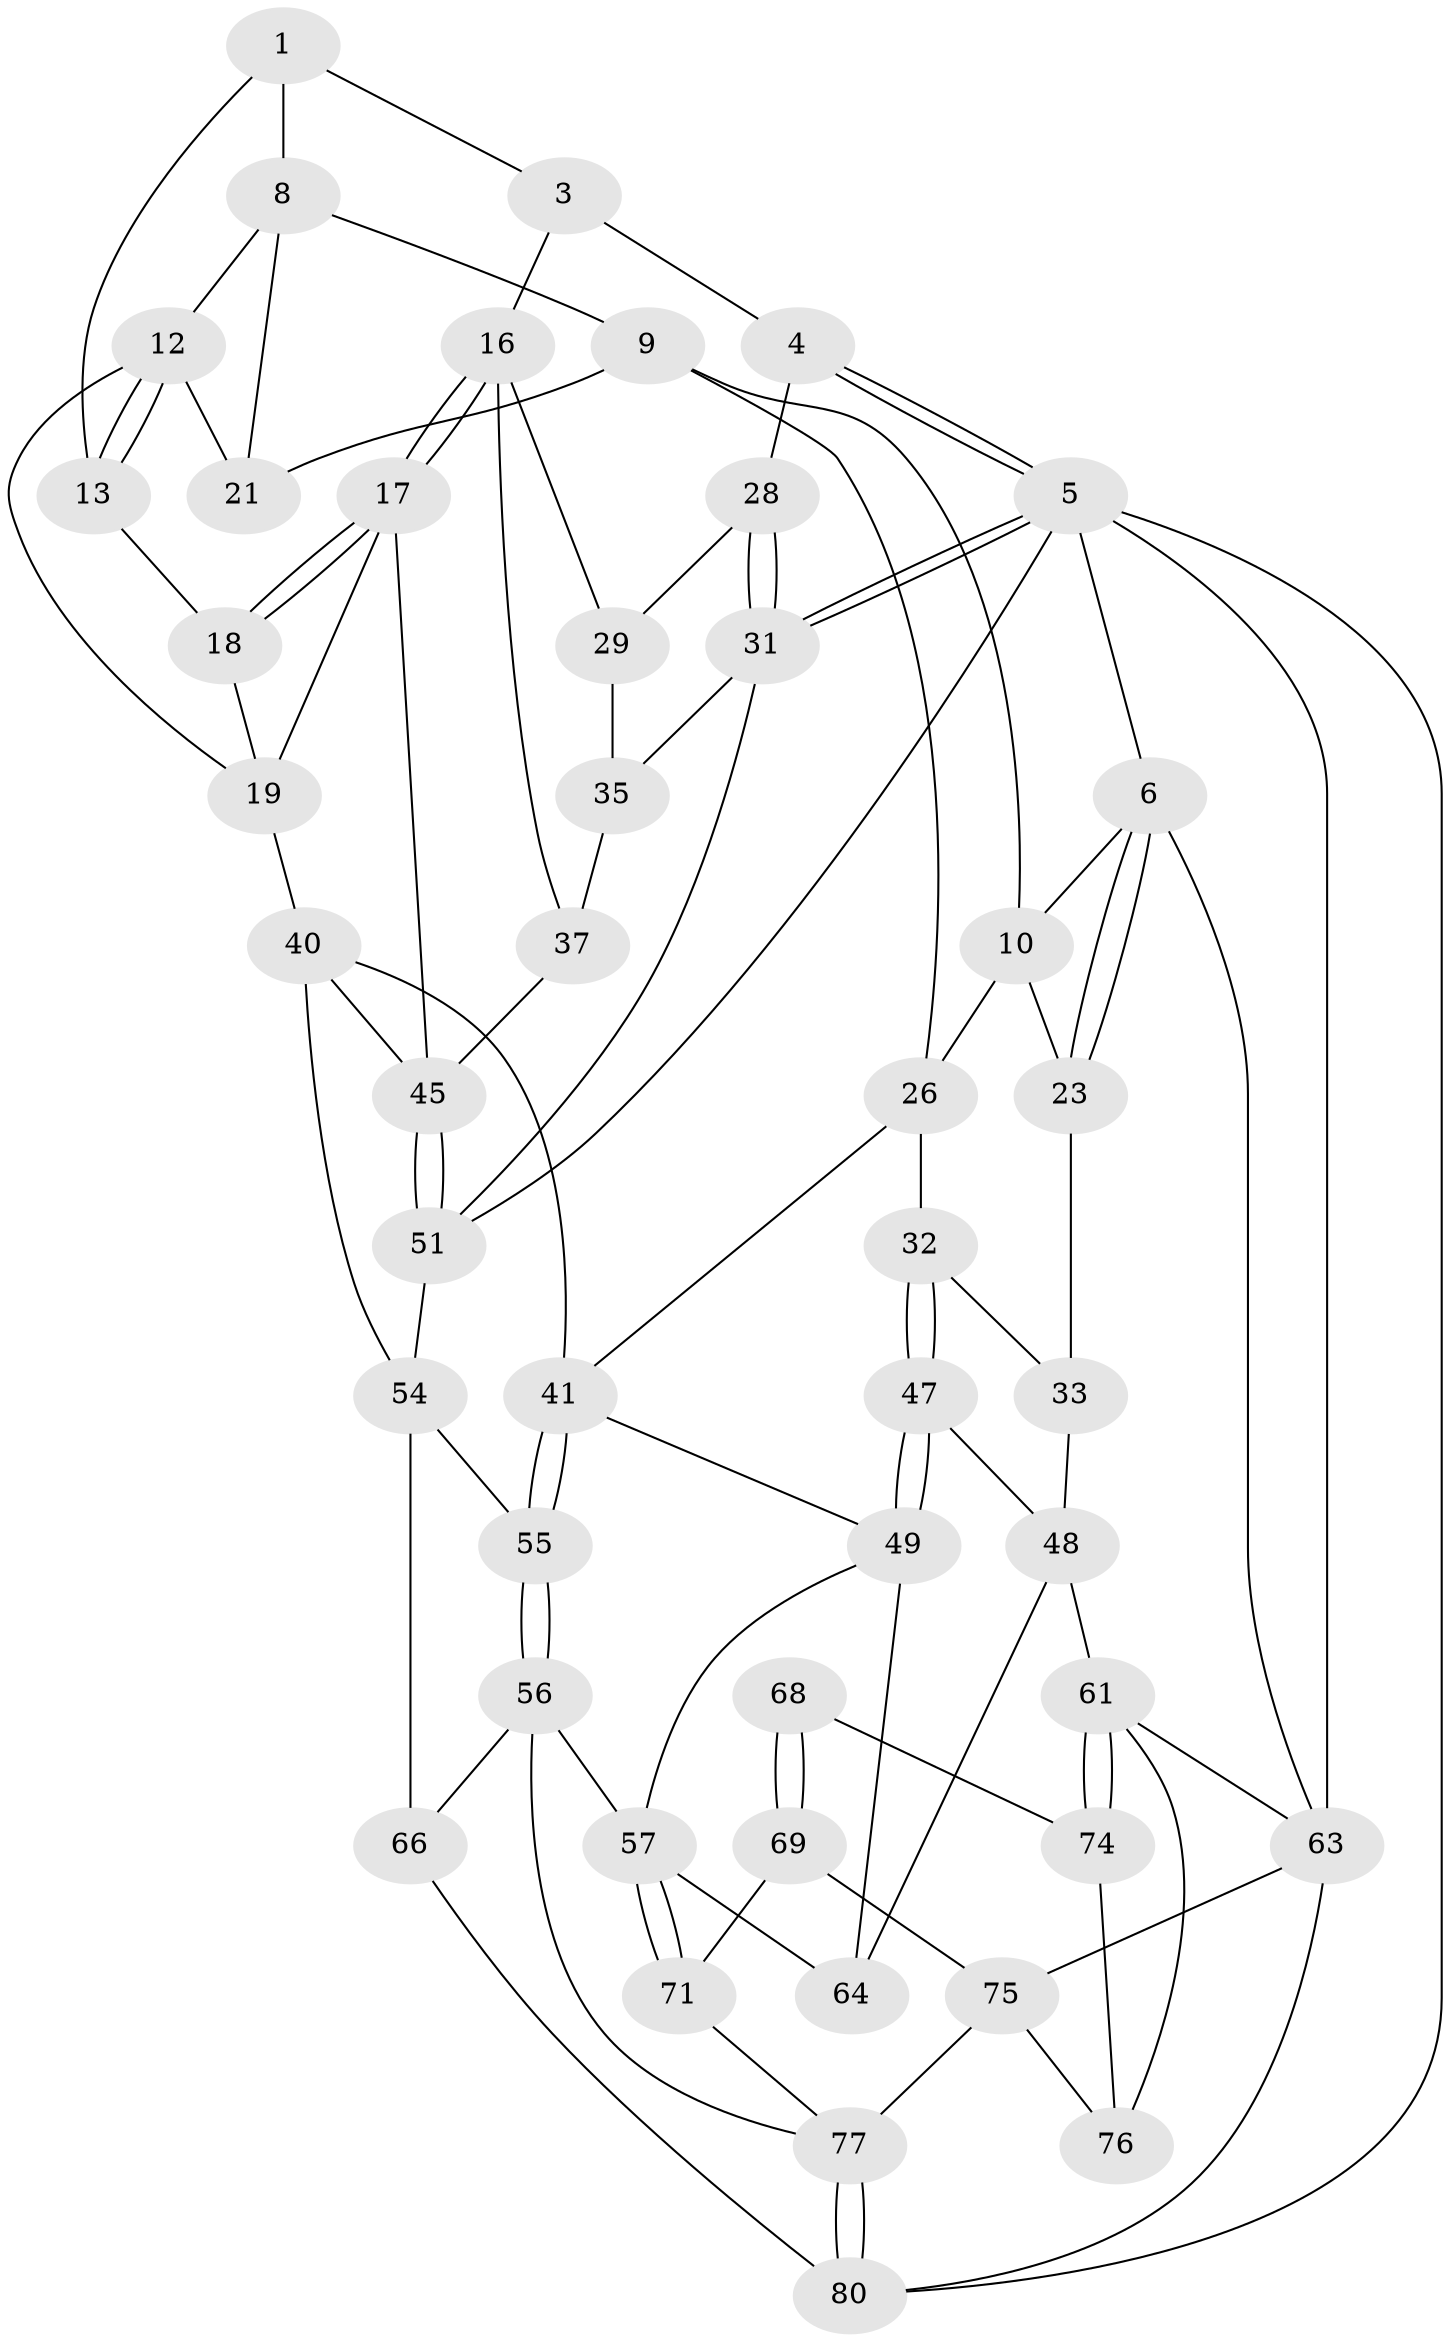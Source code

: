 // original degree distribution, {3: 0.04878048780487805, 5: 0.4878048780487805, 4: 0.21951219512195122, 6: 0.24390243902439024}
// Generated by graph-tools (version 1.1) at 2025/42/03/06/25 10:42:26]
// undirected, 47 vertices, 100 edges
graph export_dot {
graph [start="1"]
  node [color=gray90,style=filled];
  1 [pos="+0.24301622373265927+0",super="+2"];
  3 [pos="+0.6864072950939812+0",super="+15"];
  4 [pos="+0.8068179611495105+0",super="+14"];
  5 [pos="+1+0",super="+52"];
  6 [pos="+0+0",super="+7"];
  8 [pos="+0.3322026691518418+0.07706219026361408",super="+11"];
  9 [pos="+0.24965095581451505+0.13213681169408742",super="+22"];
  10 [pos="+0.16955931768050067+0.09508092206483117",super="+25"];
  12 [pos="+0.4477373946976104+0.09348366878131102",super="+20"];
  13 [pos="+0.5862466155398742+0"];
  16 [pos="+0.7146366814717228+0.23414880176701935",super="+30"];
  17 [pos="+0.7098536089016373+0.2353799414279339",super="+43"];
  18 [pos="+0.5957557282218701+0"];
  19 [pos="+0.5502033243518653+0.2440666458543126",super="+39"];
  21 [pos="+0.3731936250648814+0.21302131753906445"];
  23 [pos="+0+0",super="+24"];
  26 [pos="+0.3235660138552642+0.3049113653222437",super="+27"];
  28 [pos="+0.9291062165499039+0.18150644757007106"];
  29 [pos="+0.9241221312358138+0.19173686433511075"];
  31 [pos="+1+0.044875827170301884",super="+34"];
  32 [pos="+0.12818100846988464+0.2923252141365909"];
  33 [pos="+0.024174572768516794+0.23685544386587817",super="+38"];
  35 [pos="+0.9466941509617525+0.35183686464883746",super="+36"];
  37 [pos="+0.8411199779348857+0.296509847522054",super="+44"];
  40 [pos="+0.5243365309107818+0.3783274746621003",super="+50"];
  41 [pos="+0.3301614603182095+0.4128455363340236",super="+42"];
  45 [pos="+0.8356169090516102+0.46956601025432804",super="+46"];
  47 [pos="+0.15011663113043197+0.3964336228245199"];
  48 [pos="+0+0.35126500547369294",super="+60"];
  49 [pos="+0.2571521463466699+0.47058516361889935",super="+59"];
  51 [pos="+1+0.6438759974657771",super="+53"];
  54 [pos="+0.6963041520702018+0.5408409878935018",super="+65"];
  55 [pos="+0.514030317355494+0.5805245279949294"];
  56 [pos="+0.40620598995346774+0.7164654734233261",super="+67"];
  57 [pos="+0.3256271951339194+0.7260566659505342",super="+58"];
  61 [pos="+0+0.998949168284572",super="+62"];
  63 [pos="+0+1",super="+81"];
  64 [pos="+0+0.6684558275515685",super="+72"];
  66 [pos="+0.7143616628215166+0.7546752868109349"];
  68 [pos="+0.09579819130922282+0.7719041208181358",super="+73"];
  69 [pos="+0.23855333754686225+0.8632655079731046",super="+70"];
  71 [pos="+0.3226890369058718+0.742482832407506"];
  74 [pos="+0.09165397653918718+0.8638643896389694"];
  75 [pos="+0.27940636119655243+0.9040413490835927",super="+79"];
  76 [pos="+0.17731602221642787+0.9087835451825341"];
  77 [pos="+0.5701201475744757+0.8420917825356409",super="+78"];
  80 [pos="+0.5380288508513223+1",super="+82"];
  1 -- 8;
  1 -- 3;
  1 -- 13;
  3 -- 4 [weight=2];
  3 -- 16;
  4 -- 5;
  4 -- 5;
  4 -- 28;
  5 -- 6;
  5 -- 31;
  5 -- 31;
  5 -- 80;
  5 -- 63;
  5 -- 51;
  6 -- 23;
  6 -- 23;
  6 -- 63;
  6 -- 10;
  8 -- 9;
  8 -- 12;
  8 -- 21;
  9 -- 10;
  9 -- 26;
  9 -- 21;
  10 -- 26;
  10 -- 23;
  12 -- 13;
  12 -- 13;
  12 -- 19;
  12 -- 21;
  13 -- 18;
  16 -- 17;
  16 -- 17;
  16 -- 37;
  16 -- 29;
  17 -- 18;
  17 -- 18;
  17 -- 19;
  17 -- 45;
  18 -- 19;
  19 -- 40;
  23 -- 33 [weight=2];
  26 -- 32;
  26 -- 41;
  28 -- 29;
  28 -- 31;
  28 -- 31;
  29 -- 35;
  31 -- 35;
  31 -- 51;
  32 -- 33;
  32 -- 47;
  32 -- 47;
  33 -- 48;
  35 -- 37 [weight=2];
  37 -- 45;
  40 -- 41;
  40 -- 54;
  40 -- 45;
  41 -- 55;
  41 -- 55;
  41 -- 49;
  45 -- 51;
  45 -- 51;
  47 -- 48;
  47 -- 49;
  47 -- 49;
  48 -- 64;
  48 -- 61;
  49 -- 64;
  49 -- 57;
  51 -- 54;
  54 -- 55;
  54 -- 66;
  55 -- 56;
  55 -- 56;
  56 -- 57;
  56 -- 66;
  56 -- 77;
  57 -- 71;
  57 -- 71;
  57 -- 64;
  61 -- 74;
  61 -- 74;
  61 -- 76;
  61 -- 63;
  63 -- 80;
  63 -- 75;
  66 -- 80;
  68 -- 69 [weight=2];
  68 -- 69;
  68 -- 74;
  69 -- 75;
  69 -- 71;
  71 -- 77;
  74 -- 76;
  75 -- 76;
  75 -- 77;
  77 -- 80;
  77 -- 80;
}
